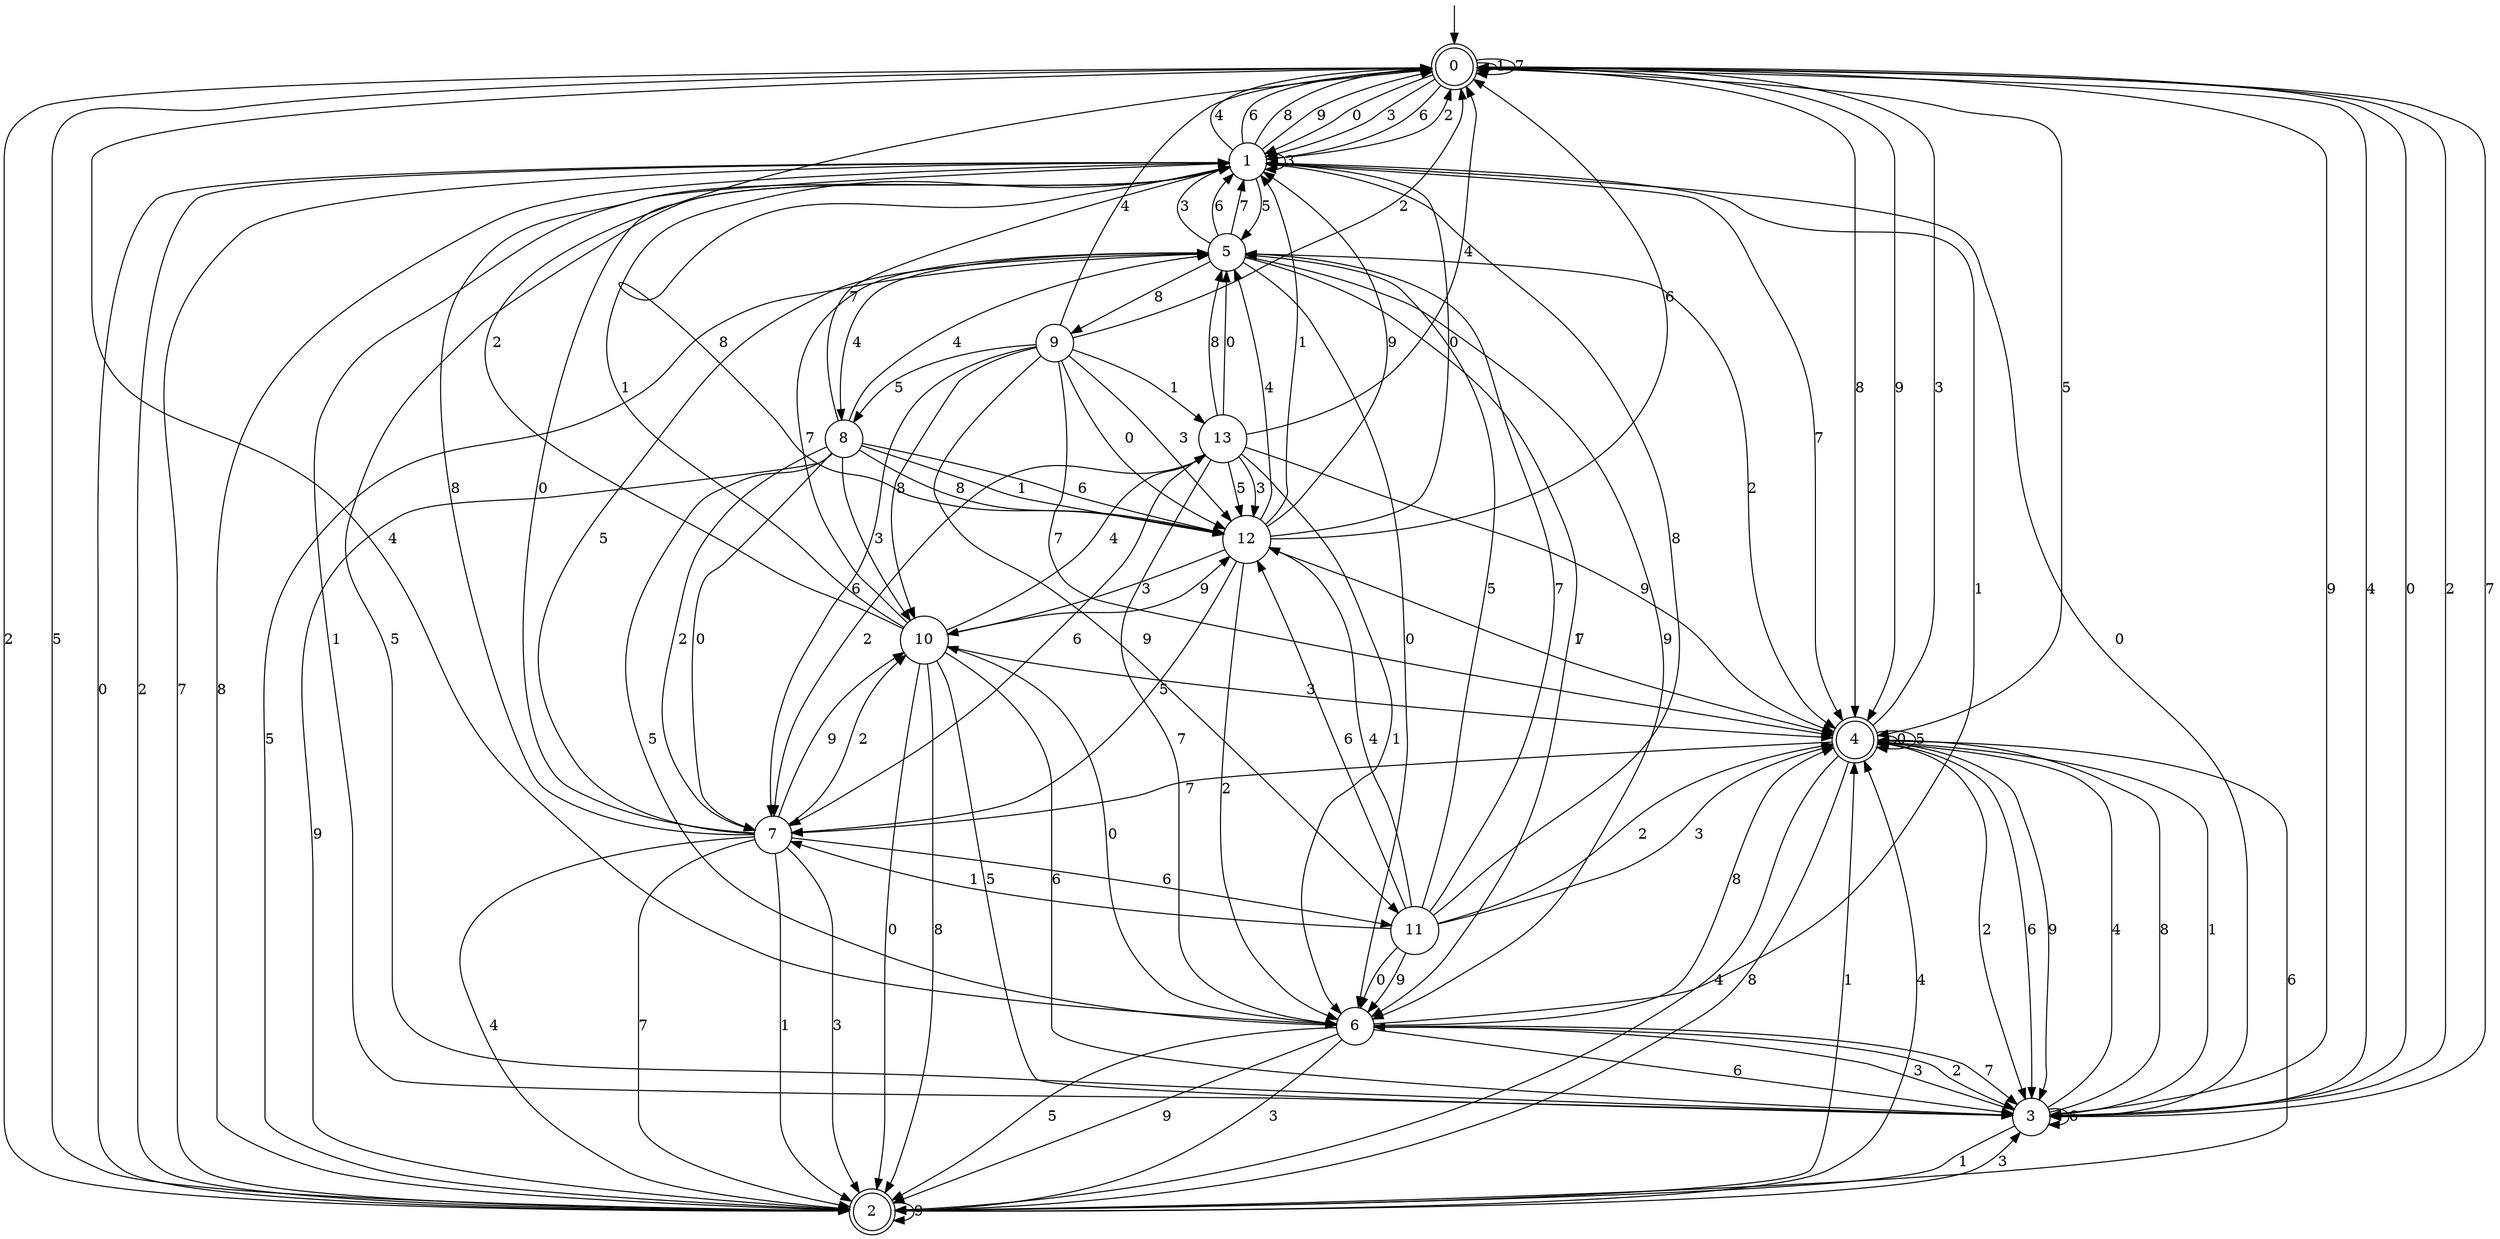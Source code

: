 digraph g {

	s0 [shape="doublecircle" label="0"];
	s1 [shape="circle" label="1"];
	s2 [shape="doublecircle" label="2"];
	s3 [shape="circle" label="3"];
	s4 [shape="doublecircle" label="4"];
	s5 [shape="circle" label="5"];
	s6 [shape="circle" label="6"];
	s7 [shape="circle" label="7"];
	s8 [shape="circle" label="8"];
	s9 [shape="circle" label="9"];
	s10 [shape="circle" label="10"];
	s11 [shape="circle" label="11"];
	s12 [shape="circle" label="12"];
	s13 [shape="circle" label="13"];
	s0 -> s1 [label="0"];
	s0 -> s0 [label="1"];
	s0 -> s2 [label="2"];
	s0 -> s1 [label="3"];
	s0 -> s3 [label="4"];
	s0 -> s4 [label="5"];
	s0 -> s1 [label="6"];
	s0 -> s0 [label="7"];
	s0 -> s4 [label="8"];
	s0 -> s4 [label="9"];
	s1 -> s3 [label="0"];
	s1 -> s3 [label="1"];
	s1 -> s0 [label="2"];
	s1 -> s1 [label="3"];
	s1 -> s0 [label="4"];
	s1 -> s5 [label="5"];
	s1 -> s0 [label="6"];
	s1 -> s4 [label="7"];
	s1 -> s0 [label="8"];
	s1 -> s0 [label="9"];
	s2 -> s1 [label="0"];
	s2 -> s4 [label="1"];
	s2 -> s1 [label="2"];
	s2 -> s3 [label="3"];
	s2 -> s4 [label="4"];
	s2 -> s0 [label="5"];
	s2 -> s4 [label="6"];
	s2 -> s1 [label="7"];
	s2 -> s1 [label="8"];
	s2 -> s2 [label="9"];
	s3 -> s0 [label="0"];
	s3 -> s2 [label="1"];
	s3 -> s0 [label="2"];
	s3 -> s6 [label="3"];
	s3 -> s4 [label="4"];
	s3 -> s1 [label="5"];
	s3 -> s3 [label="6"];
	s3 -> s0 [label="7"];
	s3 -> s4 [label="8"];
	s3 -> s0 [label="9"];
	s4 -> s4 [label="0"];
	s4 -> s3 [label="1"];
	s4 -> s3 [label="2"];
	s4 -> s0 [label="3"];
	s4 -> s2 [label="4"];
	s4 -> s4 [label="5"];
	s4 -> s3 [label="6"];
	s4 -> s7 [label="7"];
	s4 -> s2 [label="8"];
	s4 -> s3 [label="9"];
	s5 -> s6 [label="0"];
	s5 -> s6 [label="1"];
	s5 -> s4 [label="2"];
	s5 -> s1 [label="3"];
	s5 -> s8 [label="4"];
	s5 -> s2 [label="5"];
	s5 -> s1 [label="6"];
	s5 -> s1 [label="7"];
	s5 -> s9 [label="8"];
	s5 -> s6 [label="9"];
	s6 -> s10 [label="0"];
	s6 -> s1 [label="1"];
	s6 -> s3 [label="2"];
	s6 -> s2 [label="3"];
	s6 -> s0 [label="4"];
	s6 -> s2 [label="5"];
	s6 -> s3 [label="6"];
	s6 -> s3 [label="7"];
	s6 -> s4 [label="8"];
	s6 -> s2 [label="9"];
	s7 -> s1 [label="0"];
	s7 -> s2 [label="1"];
	s7 -> s10 [label="2"];
	s7 -> s2 [label="3"];
	s7 -> s2 [label="4"];
	s7 -> s5 [label="5"];
	s7 -> s11 [label="6"];
	s7 -> s2 [label="7"];
	s7 -> s1 [label="8"];
	s7 -> s10 [label="9"];
	s8 -> s7 [label="0"];
	s8 -> s12 [label="1"];
	s8 -> s7 [label="2"];
	s8 -> s10 [label="3"];
	s8 -> s5 [label="4"];
	s8 -> s6 [label="5"];
	s8 -> s12 [label="6"];
	s8 -> s1 [label="7"];
	s8 -> s12 [label="8"];
	s8 -> s2 [label="9"];
	s9 -> s12 [label="0"];
	s9 -> s13 [label="1"];
	s9 -> s0 [label="2"];
	s9 -> s12 [label="3"];
	s9 -> s0 [label="4"];
	s9 -> s8 [label="5"];
	s9 -> s7 [label="6"];
	s9 -> s4 [label="7"];
	s9 -> s10 [label="8"];
	s9 -> s11 [label="9"];
	s10 -> s2 [label="0"];
	s10 -> s1 [label="1"];
	s10 -> s0 [label="2"];
	s10 -> s4 [label="3"];
	s10 -> s13 [label="4"];
	s10 -> s3 [label="5"];
	s10 -> s3 [label="6"];
	s10 -> s5 [label="7"];
	s10 -> s2 [label="8"];
	s10 -> s12 [label="9"];
	s11 -> s6 [label="0"];
	s11 -> s7 [label="1"];
	s11 -> s4 [label="2"];
	s11 -> s4 [label="3"];
	s11 -> s12 [label="4"];
	s11 -> s5 [label="5"];
	s11 -> s12 [label="6"];
	s11 -> s5 [label="7"];
	s11 -> s1 [label="8"];
	s11 -> s6 [label="9"];
	s12 -> s1 [label="0"];
	s12 -> s1 [label="1"];
	s12 -> s6 [label="2"];
	s12 -> s10 [label="3"];
	s12 -> s5 [label="4"];
	s12 -> s7 [label="5"];
	s12 -> s0 [label="6"];
	s12 -> s4 [label="7"];
	s12 -> s1 [label="8"];
	s12 -> s1 [label="9"];
	s13 -> s5 [label="0"];
	s13 -> s6 [label="1"];
	s13 -> s7 [label="2"];
	s13 -> s12 [label="3"];
	s13 -> s0 [label="4"];
	s13 -> s12 [label="5"];
	s13 -> s7 [label="6"];
	s13 -> s6 [label="7"];
	s13 -> s5 [label="8"];
	s13 -> s4 [label="9"];

__start0 [label="" shape="none" width="0" height="0"];
__start0 -> s0;

}

